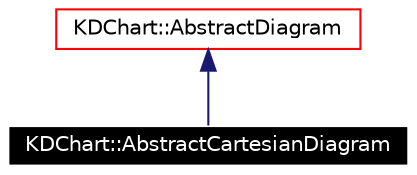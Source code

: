 digraph G
{
  edge [fontname="Helvetica",fontsize=10,labelfontname="Helvetica",labelfontsize=10];
  node [fontname="Helvetica",fontsize=10,shape=record];
  Node152 [label="KDChart::AbstractCartesianDiagram",height=0.2,width=0.4,color="white", fillcolor="black", style="filled" fontcolor="white"];
  Node153 -> Node152 [dir=back,color="midnightblue",fontsize=10,style="solid",fontname="Helvetica"];
  Node153 [label="KDChart::AbstractDiagram",height=0.2,width=0.4,color="red",URL="$class_k_d_chart_1_1_abstract_diagram.html"];
}
